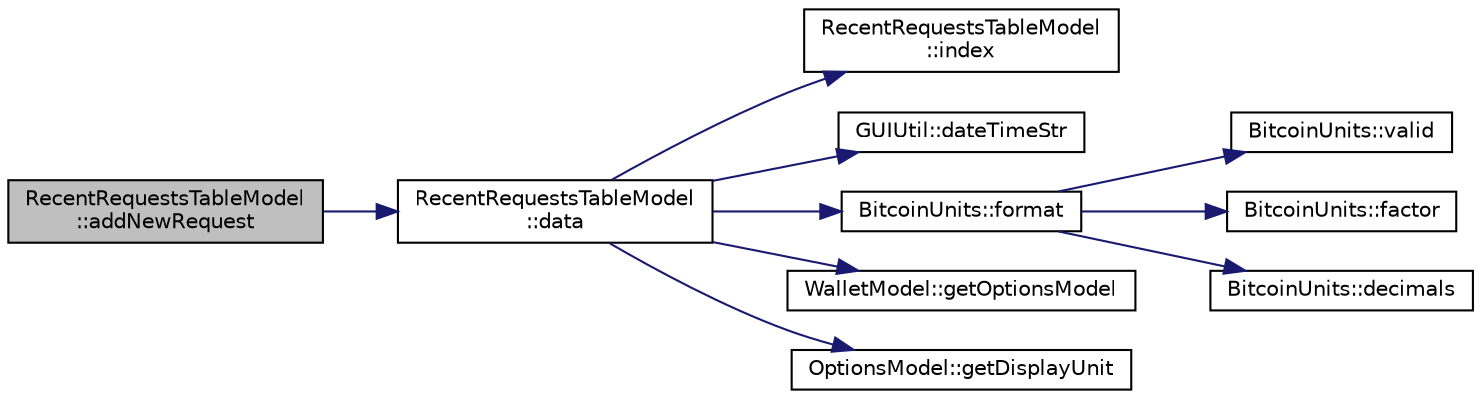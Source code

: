 digraph "RecentRequestsTableModel::addNewRequest"
{
  edge [fontname="Helvetica",fontsize="10",labelfontname="Helvetica",labelfontsize="10"];
  node [fontname="Helvetica",fontsize="10",shape=record];
  rankdir="LR";
  Node18 [label="RecentRequestsTableModel\l::addNewRequest",height=0.2,width=0.4,color="black", fillcolor="grey75", style="filled", fontcolor="black"];
  Node18 -> Node19 [color="midnightblue",fontsize="10",style="solid",fontname="Helvetica"];
  Node19 [label="RecentRequestsTableModel\l::data",height=0.2,width=0.4,color="black", fillcolor="white", style="filled",URL="$class_recent_requests_table_model.html#ad42929c480fc50cad83114ca5f2cc382"];
  Node19 -> Node20 [color="midnightblue",fontsize="10",style="solid",fontname="Helvetica"];
  Node20 [label="RecentRequestsTableModel\l::index",height=0.2,width=0.4,color="black", fillcolor="white", style="filled",URL="$class_recent_requests_table_model.html#a744b879be9546793860528f6c5350289"];
  Node19 -> Node21 [color="midnightblue",fontsize="10",style="solid",fontname="Helvetica"];
  Node21 [label="GUIUtil::dateTimeStr",height=0.2,width=0.4,color="black", fillcolor="white", style="filled",URL="$namespace_g_u_i_util.html#aae732a04fea25190081120bf0cc773e8"];
  Node19 -> Node22 [color="midnightblue",fontsize="10",style="solid",fontname="Helvetica"];
  Node22 [label="BitcoinUnits::format",height=0.2,width=0.4,color="black", fillcolor="white", style="filled",URL="$class_bitcoin_units.html#ab07437e5a788c80a82d75e3714bd3925",tooltip="Format as string. "];
  Node22 -> Node23 [color="midnightblue",fontsize="10",style="solid",fontname="Helvetica"];
  Node23 [label="BitcoinUnits::valid",height=0.2,width=0.4,color="black", fillcolor="white", style="filled",URL="$class_bitcoin_units.html#a81cbc41480adfb600dad79711d336e5f",tooltip="Is unit ID valid? "];
  Node22 -> Node24 [color="midnightblue",fontsize="10",style="solid",fontname="Helvetica"];
  Node24 [label="BitcoinUnits::factor",height=0.2,width=0.4,color="black", fillcolor="white", style="filled",URL="$class_bitcoin_units.html#ae967b9e6ecbb8f041bfe398d27533b09",tooltip="Number of Satoshis (1e-8) per unit. "];
  Node22 -> Node25 [color="midnightblue",fontsize="10",style="solid",fontname="Helvetica"];
  Node25 [label="BitcoinUnits::decimals",height=0.2,width=0.4,color="black", fillcolor="white", style="filled",URL="$class_bitcoin_units.html#a3f0fc21634520ea06c684ba0d7e25f2f",tooltip="Number of decimals left. "];
  Node19 -> Node26 [color="midnightblue",fontsize="10",style="solid",fontname="Helvetica"];
  Node26 [label="WalletModel::getOptionsModel",height=0.2,width=0.4,color="black", fillcolor="white", style="filled",URL="$class_wallet_model.html#a96d53e56b3f8f07537ea2523f7a7d300"];
  Node19 -> Node27 [color="midnightblue",fontsize="10",style="solid",fontname="Helvetica"];
  Node27 [label="OptionsModel::getDisplayUnit",height=0.2,width=0.4,color="black", fillcolor="white", style="filled",URL="$class_options_model.html#a3b6e4d4ef42be3aaba315b8cd14f468e"];
}
